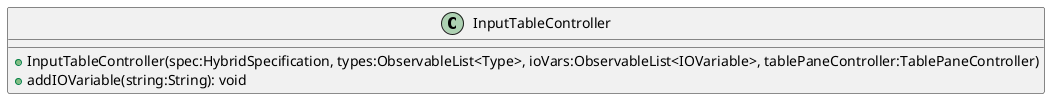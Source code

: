 @startuml

    class InputTableController {
        +InputTableController(spec:HybridSpecification, types:ObservableList<Type>, ioVars:ObservableList<IOVariable>, tablePaneController:TablePaneController)
        +addIOVariable(string:String): void
    }

@enduml
